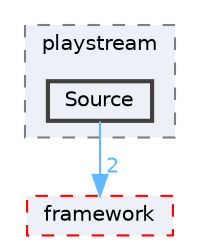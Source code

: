 digraph "techstorm/lib/OpenAL 1.1 SDK/samples/playstream/Source"
{
 // LATEX_PDF_SIZE
  bgcolor="transparent";
  edge [fontname=Helvetica,fontsize=10,labelfontname=Helvetica,labelfontsize=10];
  node [fontname=Helvetica,fontsize=10,shape=box,height=0.2,width=0.4];
  compound=true
  subgraph clusterdir_b21aa76ce9dae20d45ea67e7a7aff38e {
    graph [ bgcolor="#edf0f7", pencolor="grey50", label="playstream", fontname=Helvetica,fontsize=10 style="filled,dashed", URL="dir_b21aa76ce9dae20d45ea67e7a7aff38e.html",tooltip=""]
  dir_ef3d9e9738b81e9a72be019d4423cc9a [label="Source", fillcolor="#edf0f7", color="grey25", style="filled,bold", URL="dir_ef3d9e9738b81e9a72be019d4423cc9a.html",tooltip=""];
  }
  dir_40209ef98ebf683660e5fb7987566489 [label="framework", fillcolor="#edf0f7", color="red", style="filled,dashed", URL="dir_40209ef98ebf683660e5fb7987566489.html",tooltip=""];
  dir_ef3d9e9738b81e9a72be019d4423cc9a->dir_40209ef98ebf683660e5fb7987566489 [headlabel="2", labeldistance=1.5 headhref="dir_000120_000052.html" href="dir_000120_000052.html" color="steelblue1" fontcolor="steelblue1"];
}
